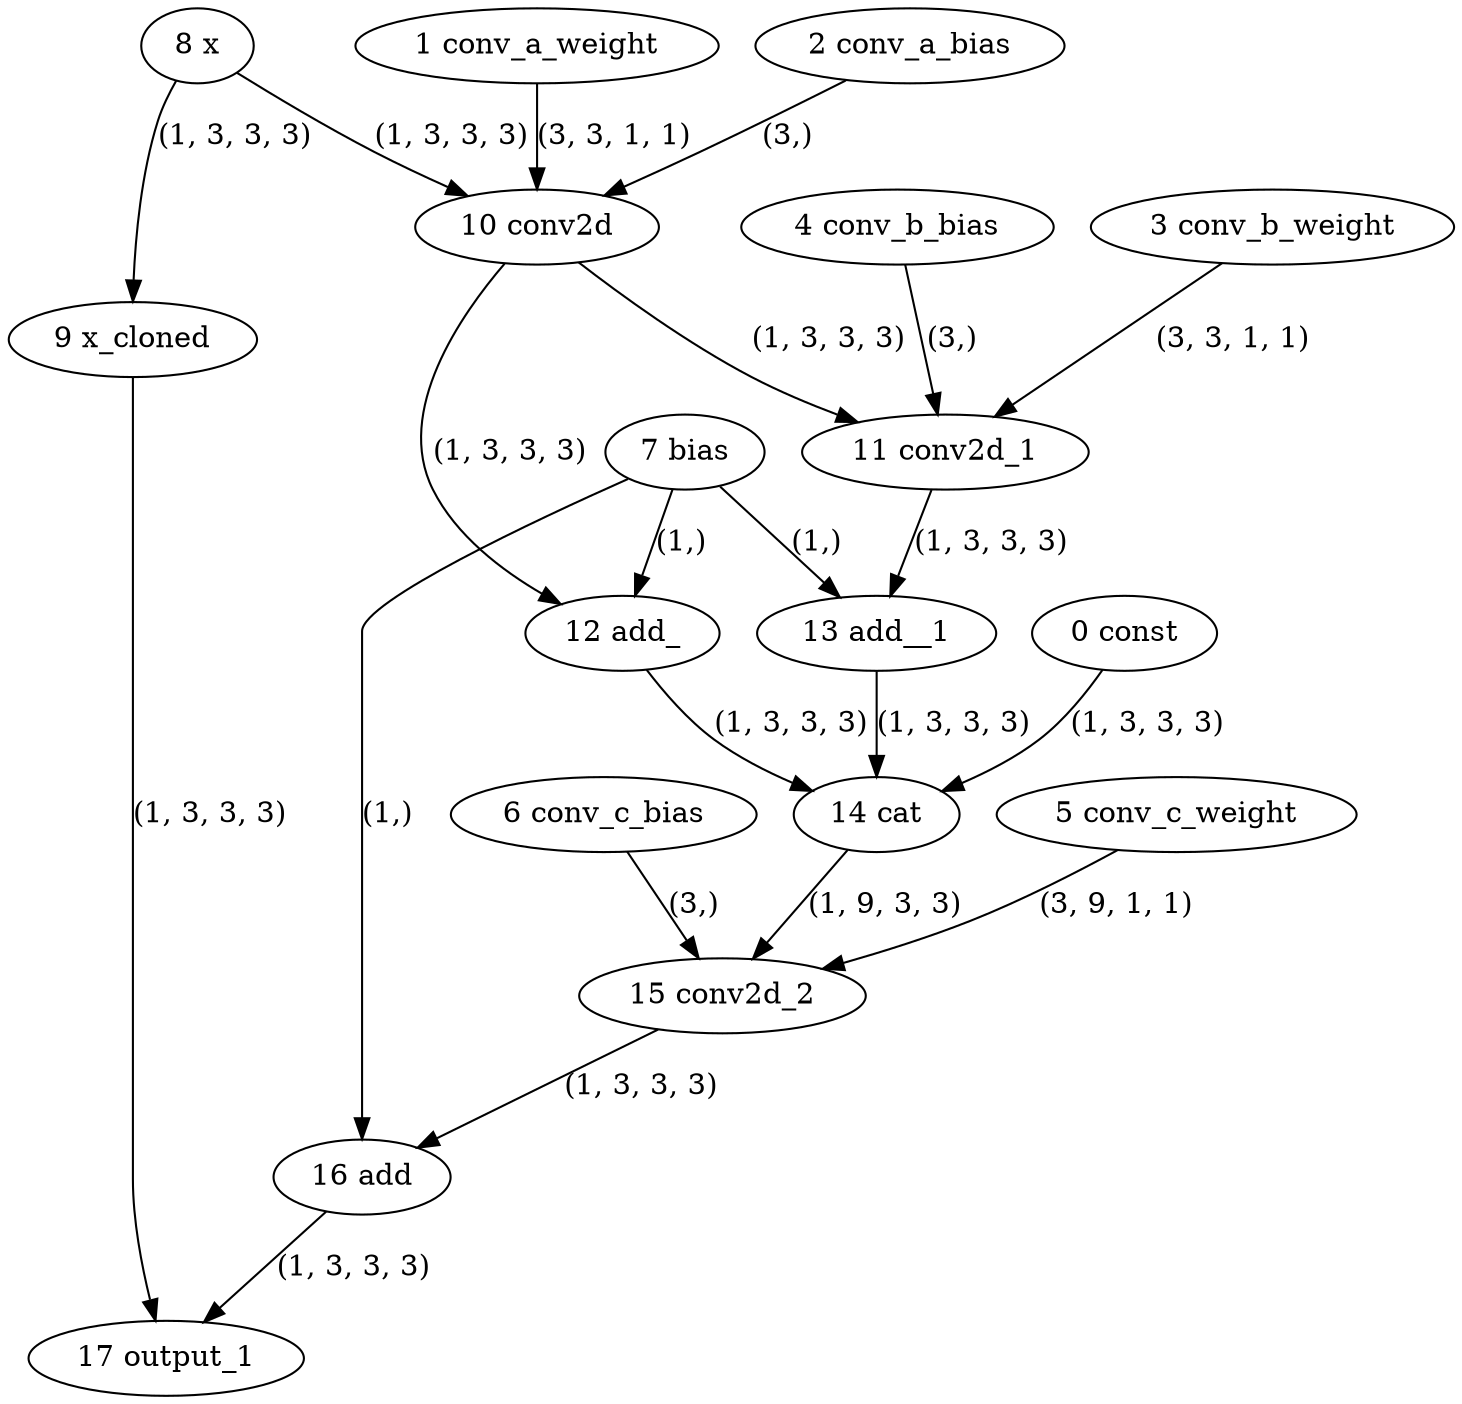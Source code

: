 strict digraph  {
"0 const" [id=0, type=get_attr];
"1 conv_a_weight" [id=1, type=get_attr];
"2 conv_a_bias" [id=2, type=get_attr];
"3 conv_b_weight" [id=3, type=get_attr];
"4 conv_b_bias" [id=4, type=get_attr];
"5 conv_c_weight" [id=5, type=get_attr];
"6 conv_c_bias" [id=6, type=get_attr];
"7 bias" [id=7, type=get_attr];
"8 x" [id=8, type=input];
"9 x_cloned" [id=9, type=clone];
"10 conv2d" [id=10, type=conv2d];
"11 conv2d_1" [id=11, type=conv2d];
"12 add_" [id=12, type=add_];
"13 add__1" [id=13, type=add_];
"14 cat" [id=14, type=cat];
"15 conv2d_2" [id=15, type=conv2d];
"16 add" [id=16, type=add];
"17 output_1" [id=17, type=output];
"0 const" -> "14 cat"  [label="(1, 3, 3, 3)", style=solid];
"1 conv_a_weight" -> "10 conv2d"  [label="(3, 3, 1, 1)", style=solid];
"2 conv_a_bias" -> "10 conv2d"  [label="(3,)", style=solid];
"3 conv_b_weight" -> "11 conv2d_1"  [label="(3, 3, 1, 1)", style=solid];
"4 conv_b_bias" -> "11 conv2d_1"  [label="(3,)", style=solid];
"5 conv_c_weight" -> "15 conv2d_2"  [label="(3, 9, 1, 1)", style=solid];
"6 conv_c_bias" -> "15 conv2d_2"  [label="(3,)", style=solid];
"7 bias" -> "12 add_"  [label="(1,)", style=solid];
"7 bias" -> "13 add__1"  [label="(1,)", style=solid];
"7 bias" -> "16 add"  [label="(1,)", style=solid];
"8 x" -> "9 x_cloned"  [label="(1, 3, 3, 3)", style=solid];
"8 x" -> "10 conv2d"  [label="(1, 3, 3, 3)", style=solid];
"9 x_cloned" -> "17 output_1"  [label="(1, 3, 3, 3)", style=solid];
"10 conv2d" -> "11 conv2d_1"  [label="(1, 3, 3, 3)", style=solid];
"10 conv2d" -> "12 add_"  [label="(1, 3, 3, 3)", style=solid];
"11 conv2d_1" -> "13 add__1"  [label="(1, 3, 3, 3)", style=solid];
"12 add_" -> "14 cat"  [label="(1, 3, 3, 3)", style=solid];
"13 add__1" -> "14 cat"  [label="(1, 3, 3, 3)", style=solid];
"14 cat" -> "15 conv2d_2"  [label="(1, 9, 3, 3)", style=solid];
"15 conv2d_2" -> "16 add"  [label="(1, 3, 3, 3)", style=solid];
"16 add" -> "17 output_1"  [label="(1, 3, 3, 3)", style=solid];
}
